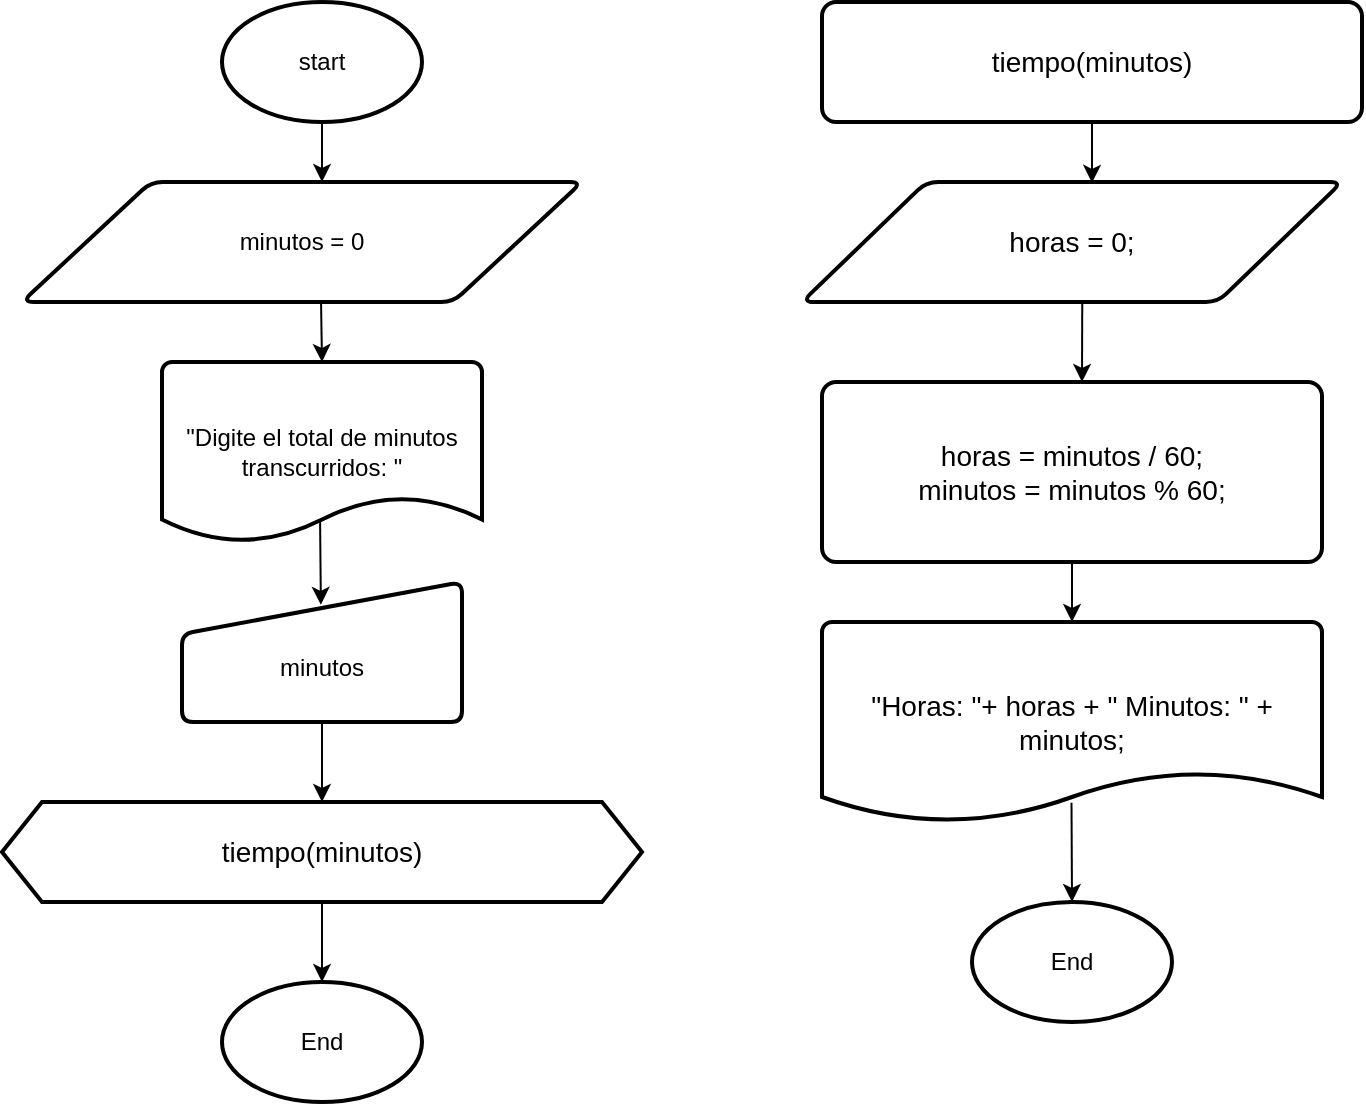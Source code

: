 <mxfile>
    <diagram id="HTOfNAnJ_xgK9rJMICsc" name="Page-1">
        <mxGraphModel dx="1127" dy="890" grid="1" gridSize="10" guides="1" tooltips="1" connect="1" arrows="1" fold="1" page="1" pageScale="1" pageWidth="850" pageHeight="1100" math="0" shadow="0">
            <root>
                <mxCell id="0"/>
                <mxCell id="1" parent="0"/>
                <mxCell id="4" style="edgeStyle=none;html=1;entryX=0.5;entryY=0;entryDx=0;entryDy=0;strokeColor=#000000;" edge="1" parent="1" source="2">
                    <mxGeometry relative="1" as="geometry">
                        <mxPoint x="390" y="120" as="targetPoint"/>
                    </mxGeometry>
                </mxCell>
                <mxCell id="2" value="start" style="strokeWidth=2;html=1;shape=mxgraph.flowchart.start_1;whiteSpace=wrap;strokeColor=#000000;" vertex="1" parent="1">
                    <mxGeometry x="340" y="30" width="100" height="60" as="geometry"/>
                </mxCell>
                <mxCell id="5" value="minutos = 0" style="shape=parallelogram;html=1;strokeWidth=2;perimeter=parallelogramPerimeter;whiteSpace=wrap;rounded=1;arcSize=12;size=0.23;strokeColor=#000000;" vertex="1" parent="1">
                    <mxGeometry x="240" y="120" width="280" height="60" as="geometry"/>
                </mxCell>
                <mxCell id="6" value="&lt;div&gt;&quot;Digite el total de minutos transcurridos: &quot;&lt;/div&gt;" style="strokeWidth=2;html=1;shape=mxgraph.flowchart.document2;whiteSpace=wrap;size=0.25;strokeColor=#000000;" vertex="1" parent="1">
                    <mxGeometry x="310" y="210" width="160" height="90" as="geometry"/>
                </mxCell>
                <mxCell id="7" style="edgeStyle=none;html=1;entryX=0.5;entryY=0;entryDx=0;entryDy=0;entryPerimeter=0;exitX=0.534;exitY=0.999;exitDx=0;exitDy=0;exitPerimeter=0;strokeColor=#000000;" edge="1" parent="1" source="5" target="6">
                    <mxGeometry relative="1" as="geometry"/>
                </mxCell>
                <mxCell id="25" style="edgeStyle=none;html=1;entryX=0.5;entryY=0;entryDx=0;entryDy=0;" edge="1" parent="1" source="9" target="24">
                    <mxGeometry relative="1" as="geometry"/>
                </mxCell>
                <mxCell id="9" value="&lt;div&gt;&lt;br&gt;&lt;/div&gt;&lt;div&gt;minutos&lt;/div&gt;" style="html=1;strokeWidth=2;shape=manualInput;whiteSpace=wrap;rounded=1;size=26;arcSize=11;strokeColor=#000000;" vertex="1" parent="1">
                    <mxGeometry x="320" y="320" width="140" height="70" as="geometry"/>
                </mxCell>
                <mxCell id="10" style="edgeStyle=none;html=1;entryX=0.496;entryY=0.163;entryDx=0;entryDy=0;entryPerimeter=0;exitX=0.494;exitY=0.882;exitDx=0;exitDy=0;exitPerimeter=0;strokeColor=#000000;" edge="1" parent="1" source="6" target="9">
                    <mxGeometry relative="1" as="geometry"/>
                </mxCell>
                <mxCell id="11" value="tiempo(minutos)" style="rounded=1;whiteSpace=wrap;html=1;absoluteArcSize=1;arcSize=14;strokeWidth=2;strokeColor=#000000;fontSize=14;" vertex="1" parent="1">
                    <mxGeometry x="640" y="30" width="270" height="60" as="geometry"/>
                </mxCell>
                <mxCell id="17" style="edgeStyle=none;html=1;exitX=0.519;exitY=1;exitDx=0;exitDy=0;exitPerimeter=0;strokeColor=#000000;" edge="1" parent="1" source="12">
                    <mxGeometry relative="1" as="geometry">
                        <mxPoint x="770" y="220" as="targetPoint"/>
                    </mxGeometry>
                </mxCell>
                <mxCell id="12" value="horas = 0;" style="shape=parallelogram;html=1;strokeWidth=2;perimeter=parallelogramPerimeter;whiteSpace=wrap;rounded=1;arcSize=12;size=0.23;strokeColor=#000000;fontSize=14;" vertex="1" parent="1">
                    <mxGeometry x="630" y="120" width="270" height="60" as="geometry"/>
                </mxCell>
                <mxCell id="16" value="" style="edgeStyle=none;orthogonalLoop=1;jettySize=auto;html=1;exitX=0.5;exitY=1;exitDx=0;exitDy=0;entryX=0.537;entryY=0.007;entryDx=0;entryDy=0;entryPerimeter=0;strokeColor=#000000;" edge="1" parent="1" source="11" target="12">
                    <mxGeometry width="100" relative="1" as="geometry">
                        <mxPoint x="790" y="250" as="sourcePoint"/>
                        <mxPoint x="890" y="250" as="targetPoint"/>
                        <Array as="points"/>
                    </mxGeometry>
                </mxCell>
                <mxCell id="20" style="edgeStyle=none;html=1;" edge="1" parent="1" source="18" target="19">
                    <mxGeometry relative="1" as="geometry"/>
                </mxCell>
                <mxCell id="18" value="horas = minutos / 60;&lt;div&gt;minutos = minutos % 60;&lt;/div&gt;" style="rounded=1;whiteSpace=wrap;html=1;absoluteArcSize=1;arcSize=14;strokeWidth=2;strokeColor=#000000;fontSize=14;" vertex="1" parent="1">
                    <mxGeometry x="640" y="220" width="250" height="90" as="geometry"/>
                </mxCell>
                <mxCell id="19" value="&quot;Horas: &quot;+ horas + &quot; Minutos: &quot; + minutos;" style="strokeWidth=2;html=1;shape=mxgraph.flowchart.document2;whiteSpace=wrap;size=0.25;fontSize=14;" vertex="1" parent="1">
                    <mxGeometry x="640" y="340" width="250" height="100" as="geometry"/>
                </mxCell>
                <mxCell id="21" value="End" style="strokeWidth=2;html=1;shape=mxgraph.flowchart.start_1;whiteSpace=wrap;strokeColor=#000000;" vertex="1" parent="1">
                    <mxGeometry x="715" y="480" width="100" height="60" as="geometry"/>
                </mxCell>
                <mxCell id="23" style="edgeStyle=none;html=1;entryX=0.5;entryY=0;entryDx=0;entryDy=0;entryPerimeter=0;exitX=0.499;exitY=0.904;exitDx=0;exitDy=0;exitPerimeter=0;" edge="1" parent="1" source="19" target="21">
                    <mxGeometry relative="1" as="geometry"/>
                </mxCell>
                <mxCell id="26" style="edgeStyle=none;html=1;" edge="1" parent="1" source="24">
                    <mxGeometry relative="1" as="geometry">
                        <mxPoint x="390" y="520" as="targetPoint"/>
                    </mxGeometry>
                </mxCell>
                <mxCell id="24" value="tiempo(minutos)" style="shape=hexagon;perimeter=hexagonPerimeter2;whiteSpace=wrap;html=1;fixedSize=1;fontSize=14;strokeWidth=2;" vertex="1" parent="1">
                    <mxGeometry x="230" y="430" width="320" height="50" as="geometry"/>
                </mxCell>
                <mxCell id="27" value="End" style="strokeWidth=2;html=1;shape=mxgraph.flowchart.start_1;whiteSpace=wrap;strokeColor=#000000;" vertex="1" parent="1">
                    <mxGeometry x="340" y="520" width="100" height="60" as="geometry"/>
                </mxCell>
            </root>
        </mxGraphModel>
    </diagram>
</mxfile>